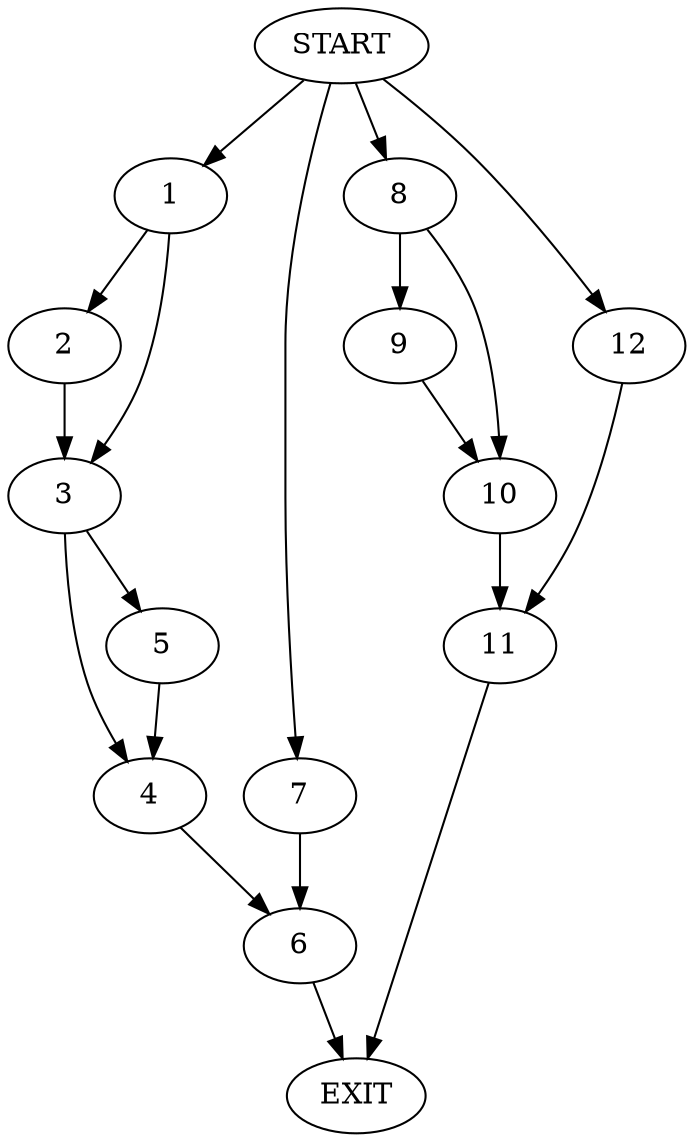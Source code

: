 digraph {
0 [label="START"]
13 [label="EXIT"]
0 -> 1
1 -> 2
1 -> 3
3 -> 4
3 -> 5
2 -> 3
5 -> 4
4 -> 6
6 -> 13
0 -> 7
7 -> 6
0 -> 8
8 -> 9
8 -> 10
10 -> 11
9 -> 10
11 -> 13
0 -> 12
12 -> 11
}
